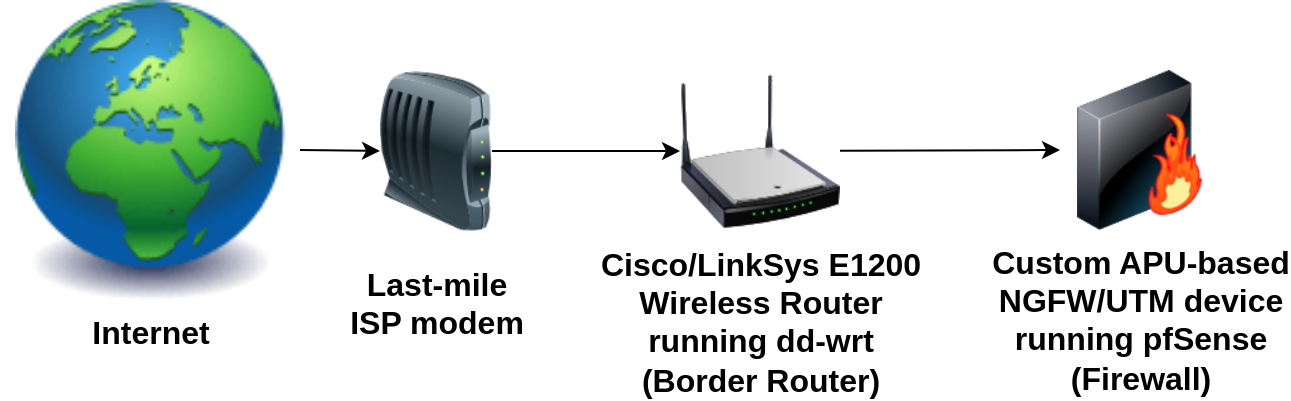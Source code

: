 <mxfile version="12.1.0" type="github" pages="1"><diagram id="0KM4Egd6NqNAOqJx_9N1" name="Page-1"><mxGraphModel dx="1280" dy="720" grid="1" gridSize="10" guides="1" tooltips="1" connect="1" arrows="1" fold="1" page="1" pageScale="1" pageWidth="1169" pageHeight="827" math="0" shadow="0"><root><mxCell id="0"/><mxCell id="1" parent="0"/><mxCell id="AxmQ6LC_wh1KCt_K1Hnk-4" style="edgeStyle=none;rounded=0;orthogonalLoop=1;jettySize=auto;html=1;exitX=1;exitY=0.5;exitDx=0;exitDy=0;entryX=0;entryY=0.5;entryDx=0;entryDy=0;fontSize=16;" edge="1" parent="1" source="AxmQ6LC_wh1KCt_K1Hnk-1" target="AxmQ6LC_wh1KCt_K1Hnk-2"><mxGeometry relative="1" as="geometry"/></mxCell><mxCell id="AxmQ6LC_wh1KCt_K1Hnk-1" value="Internet" style="image;html=1;labelBackgroundColor=none;image=img/lib/clip_art/general/Earth_globe_128x128.png;fontStyle=1;fontSize=16;" vertex="1" parent="1"><mxGeometry x="300" y="338" width="150" height="150" as="geometry"/></mxCell><mxCell id="AxmQ6LC_wh1KCt_K1Hnk-6" style="edgeStyle=none;rounded=0;orthogonalLoop=1;jettySize=auto;html=1;exitX=1;exitY=0.5;exitDx=0;exitDy=0;entryX=0;entryY=0.5;entryDx=0;entryDy=0;fontSize=16;" edge="1" parent="1" source="AxmQ6LC_wh1KCt_K1Hnk-2" target="AxmQ6LC_wh1KCt_K1Hnk-5"><mxGeometry relative="1" as="geometry"/></mxCell><mxCell id="AxmQ6LC_wh1KCt_K1Hnk-2" value="Last-mile&lt;br&gt;ISP modem" style="image;html=1;labelBackgroundColor=none;image=img/lib/clip_art/networking/Modem_128x128.png;fontSize=16;fontStyle=1" vertex="1" parent="1"><mxGeometry x="490" y="363.5" width="56" height="100" as="geometry"/></mxCell><mxCell id="AxmQ6LC_wh1KCt_K1Hnk-9" style="edgeStyle=none;rounded=0;orthogonalLoop=1;jettySize=auto;html=1;entryX=0;entryY=0.5;entryDx=0;entryDy=0;fontSize=16;" edge="1" parent="1" source="AxmQ6LC_wh1KCt_K1Hnk-5" target="AxmQ6LC_wh1KCt_K1Hnk-8"><mxGeometry relative="1" as="geometry"/></mxCell><mxCell id="AxmQ6LC_wh1KCt_K1Hnk-5" value="Cisco/LinkSys&amp;nbsp;E1200&lt;br&gt;Wireless&amp;nbsp;Router &lt;br&gt;running dd-wrt&lt;br&gt;(Border Router)" style="image;html=1;labelBackgroundColor=none;image=img/lib/clip_art/networking/Wireless_Router_N_128x128.png;fontSize=16;fontStyle=1" vertex="1" parent="1"><mxGeometry x="640" y="373.5" width="80" height="80" as="geometry"/></mxCell><mxCell id="AxmQ6LC_wh1KCt_K1Hnk-8" value="Custom APU-based&lt;br&gt;NGFW/UTM device&lt;br&gt;running pfSense&lt;br&gt;(Firewall)" style="image;html=1;labelBackgroundColor=#ffffff;image=img/lib/clip_art/networking/Firewall-page1_128x128.png;fontSize=16;fontStyle=1" vertex="1" parent="1"><mxGeometry x="830" y="373" width="80" height="80" as="geometry"/></mxCell></root></mxGraphModel></diagram></mxfile>